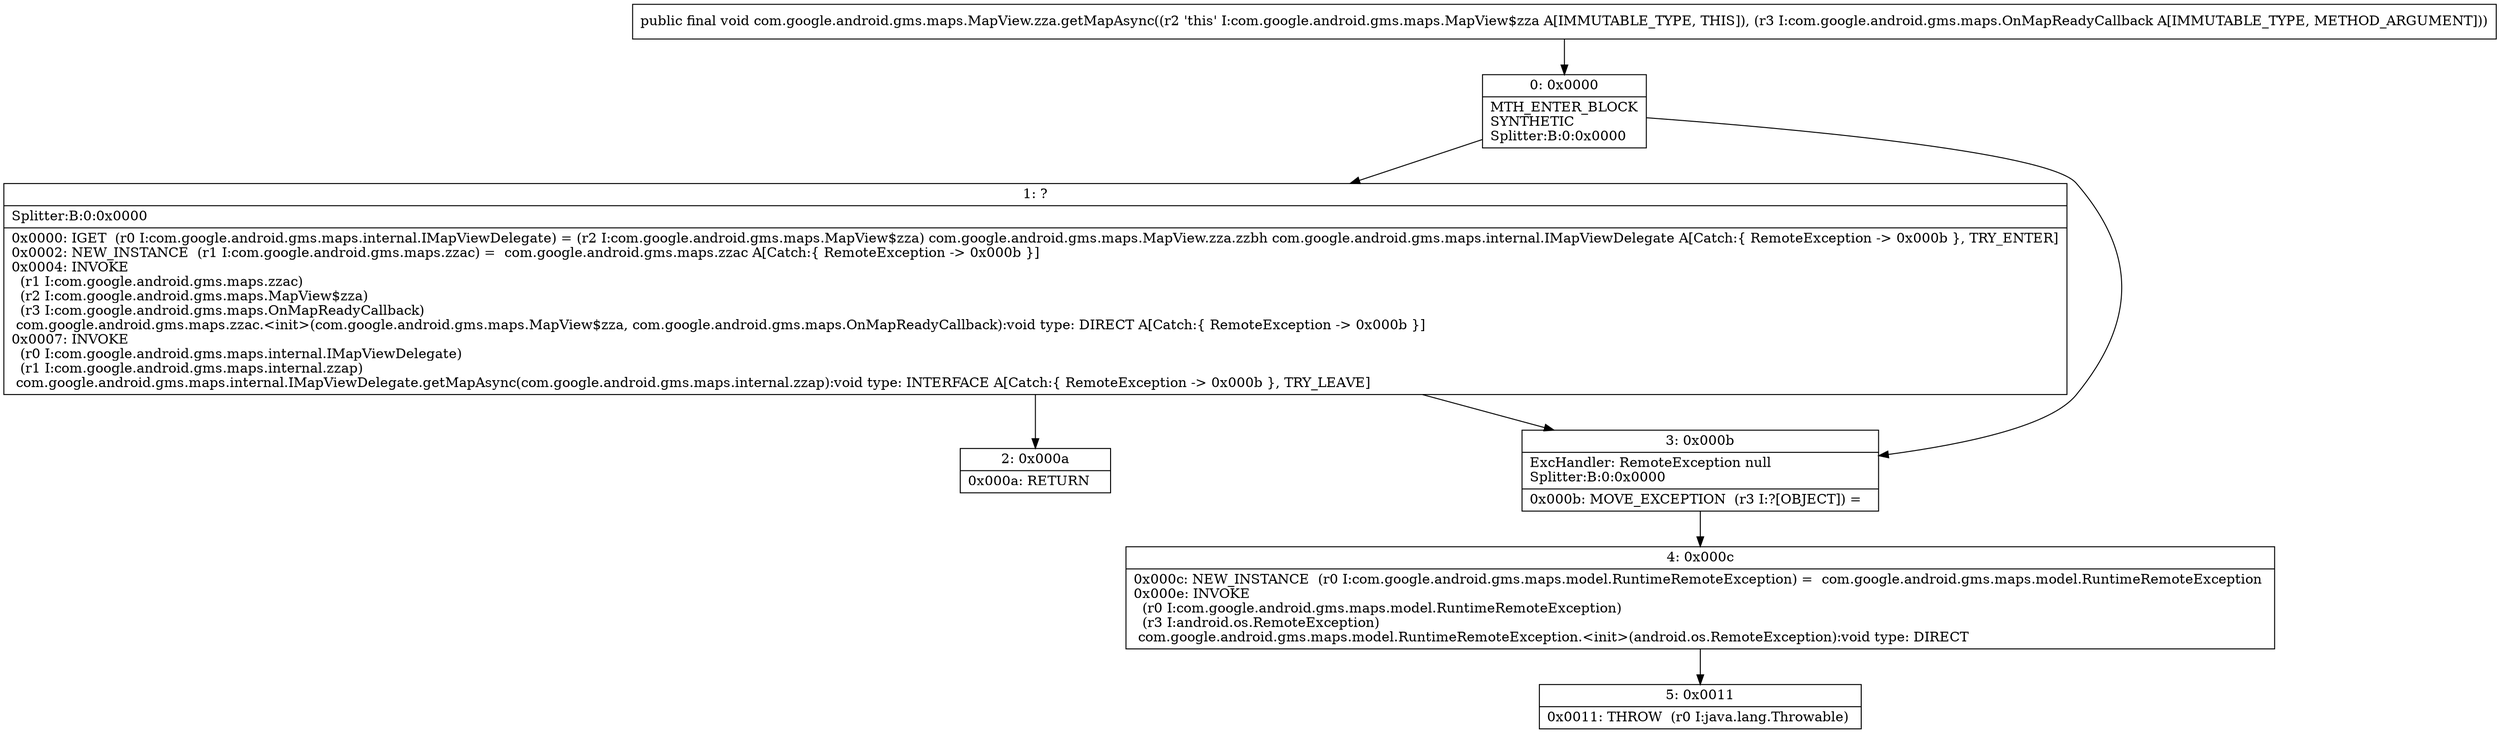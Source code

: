 digraph "CFG forcom.google.android.gms.maps.MapView.zza.getMapAsync(Lcom\/google\/android\/gms\/maps\/OnMapReadyCallback;)V" {
Node_0 [shape=record,label="{0\:\ 0x0000|MTH_ENTER_BLOCK\lSYNTHETIC\lSplitter:B:0:0x0000\l}"];
Node_1 [shape=record,label="{1\:\ ?|Splitter:B:0:0x0000\l|0x0000: IGET  (r0 I:com.google.android.gms.maps.internal.IMapViewDelegate) = (r2 I:com.google.android.gms.maps.MapView$zza) com.google.android.gms.maps.MapView.zza.zzbh com.google.android.gms.maps.internal.IMapViewDelegate A[Catch:\{ RemoteException \-\> 0x000b \}, TRY_ENTER]\l0x0002: NEW_INSTANCE  (r1 I:com.google.android.gms.maps.zzac) =  com.google.android.gms.maps.zzac A[Catch:\{ RemoteException \-\> 0x000b \}]\l0x0004: INVOKE  \l  (r1 I:com.google.android.gms.maps.zzac)\l  (r2 I:com.google.android.gms.maps.MapView$zza)\l  (r3 I:com.google.android.gms.maps.OnMapReadyCallback)\l com.google.android.gms.maps.zzac.\<init\>(com.google.android.gms.maps.MapView$zza, com.google.android.gms.maps.OnMapReadyCallback):void type: DIRECT A[Catch:\{ RemoteException \-\> 0x000b \}]\l0x0007: INVOKE  \l  (r0 I:com.google.android.gms.maps.internal.IMapViewDelegate)\l  (r1 I:com.google.android.gms.maps.internal.zzap)\l com.google.android.gms.maps.internal.IMapViewDelegate.getMapAsync(com.google.android.gms.maps.internal.zzap):void type: INTERFACE A[Catch:\{ RemoteException \-\> 0x000b \}, TRY_LEAVE]\l}"];
Node_2 [shape=record,label="{2\:\ 0x000a|0x000a: RETURN   \l}"];
Node_3 [shape=record,label="{3\:\ 0x000b|ExcHandler: RemoteException null\lSplitter:B:0:0x0000\l|0x000b: MOVE_EXCEPTION  (r3 I:?[OBJECT]) =  \l}"];
Node_4 [shape=record,label="{4\:\ 0x000c|0x000c: NEW_INSTANCE  (r0 I:com.google.android.gms.maps.model.RuntimeRemoteException) =  com.google.android.gms.maps.model.RuntimeRemoteException \l0x000e: INVOKE  \l  (r0 I:com.google.android.gms.maps.model.RuntimeRemoteException)\l  (r3 I:android.os.RemoteException)\l com.google.android.gms.maps.model.RuntimeRemoteException.\<init\>(android.os.RemoteException):void type: DIRECT \l}"];
Node_5 [shape=record,label="{5\:\ 0x0011|0x0011: THROW  (r0 I:java.lang.Throwable) \l}"];
MethodNode[shape=record,label="{public final void com.google.android.gms.maps.MapView.zza.getMapAsync((r2 'this' I:com.google.android.gms.maps.MapView$zza A[IMMUTABLE_TYPE, THIS]), (r3 I:com.google.android.gms.maps.OnMapReadyCallback A[IMMUTABLE_TYPE, METHOD_ARGUMENT])) }"];
MethodNode -> Node_0;
Node_0 -> Node_1;
Node_0 -> Node_3;
Node_1 -> Node_2;
Node_1 -> Node_3;
Node_3 -> Node_4;
Node_4 -> Node_5;
}

